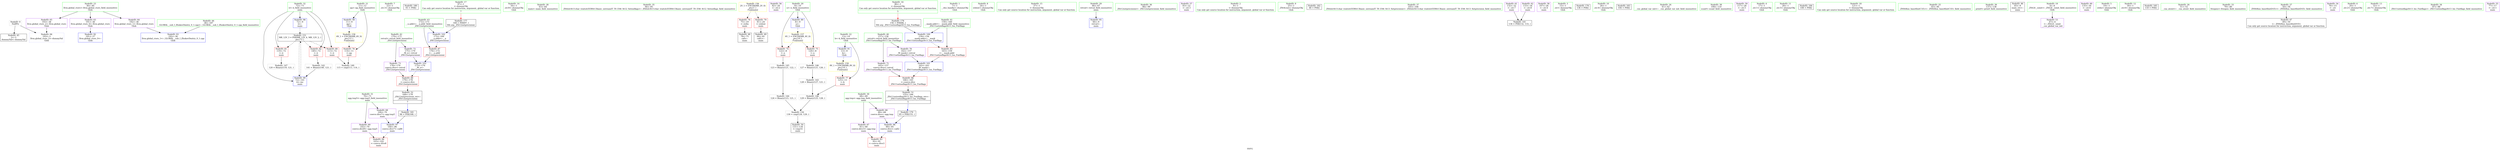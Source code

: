 digraph "SVFG" {
	label="SVFG";

	Node0x56401c3ff350 [shape=record,color=grey,label="{NodeID: 0\nNullPtr}"];
	Node0x56401c3ff350 -> Node0x56401c412460[style=solid];
	Node0x56401c3ff350 -> Node0x56401c415e30[style=solid];
	Node0x56401c415a30 [shape=record,color=blue,label="{NodeID: 90\n11\<--9\nqq\<--\nGlob }"];
	Node0x56401c415a30 -> Node0x56401c41fb80[style=dashed];
	Node0x56401c410090 [shape=record,color=green,label="{NodeID: 7\n22\<--1\n.str.3\<--dummyObj\nGlob }"];
	Node0x56401c426060 [shape=record,color=black,label="{NodeID: 180\n93 = PHI()\n}"];
	Node0x56401c4127d0 [shape=record,color=blue,label="{NodeID: 97\n100\<--96\ncoerce.dive7\<--call6\nmain\n}"];
	Node0x56401c4127d0 -> Node0x56401c415520[style=dashed];
	Node0x56401c4106e0 [shape=record,color=green,label="{NodeID: 14\n34\<--1\n.str.8\<--dummyObj\nGlob }"];
	Node0x56401c410de0 [shape=record,color=green,label="{NodeID: 21\n11\<--12\nqq\<--qq_field_insensitive\nGlob }"];
	Node0x56401c410de0 -> Node0x56401c414ea0[style=solid];
	Node0x56401c410de0 -> Node0x56401c415a30[style=solid];
	Node0x56401c4114e0 [shape=record,color=green,label="{NodeID: 28\n63\<--64\nmain\<--main_field_insensitive\n}"];
	Node0x56401c411b20 [shape=record,color=green,label="{NodeID: 35\n94\<--95\n_ZStlsIcSt11char_traitsIcEERSt13basic_ostreamIT_T0_ES6_St12_Setiosflags\<--_ZStlsIcSt11char_traitsIcEERSt13basic_ostreamIT_T0_ES6_St12_Setiosflags_field_insensitive\n}"];
	Node0x56401c4121c0 [shape=record,color=green,label="{NodeID: 42\n170\<--171\nretval\<--retval_field_insensitive\n_ZSt12setprecisioni\n}"];
	Node0x56401c4121c0 -> Node0x56401c414b60[style=solid];
	Node0x56401c4121c0 -> Node0x56401c414c30[style=solid];
	Node0x56401c413820 [shape=record,color=black,label="{NodeID: 49\n84\<--81\ncall1\<--\nmain\n}"];
	Node0x56401c413dd0 [shape=record,color=purple,label="{NodeID: 56\n82\<--20\n\<--.str.2\nmain\n}"];
	Node0x56401c41a240 [shape=record,color=grey,label="{NodeID: 146\n127 = Binary(121, 126, )\n}"];
	Node0x56401c41a240 -> Node0x56401c419dc0[style=solid];
	Node0x56401c414380 [shape=record,color=purple,label="{NodeID: 63\n191\<--36\nllvm.global_ctors_0\<--llvm.global_ctors\nGlob }"];
	Node0x56401c414380 -> Node0x56401c415c30[style=solid];
	Node0x56401c4149c0 [shape=record,color=purple,label="{NodeID: 70\n162\<--157\n_M_mask\<--retval\n_ZSt11setiosflagsSt13_Ios_Fmtflags\n}"];
	Node0x56401c4149c0 -> Node0x56401c412b10[style=solid];
	Node0x56401c414f70 [shape=record,color=red,label="{NodeID: 77\n125\<--13\n\<--k\nmain\n}"];
	Node0x56401c414f70 -> Node0x56401c41a540[style=solid];
	Node0x56401c415520 [shape=record,color=red,label="{NodeID: 84\n103\<--102\n\<--coerce.dive8\nmain\n}"];
	Node0x56401c40e4b0 [shape=record,color=green,label="{NodeID: 1\n7\<--1\n__dso_handle\<--dummyObj\nGlob }"];
	Node0x56401c415b30 [shape=record,color=blue,label="{NodeID: 91\n13\<--9\nk\<--\nGlob }"];
	Node0x56401c415b30 -> Node0x56401c41fc60[style=dashed];
	Node0x56401c410120 [shape=record,color=green,label="{NodeID: 8\n24\<--1\nstdout\<--dummyObj\nGlob }"];
	Node0x56401c426130 [shape=record,color=black,label="{NodeID: 181\n96 = PHI(168, )\n}"];
	Node0x56401c426130 -> Node0x56401c4127d0[style=solid];
	Node0x56401c4128a0 [shape=record,color=blue,label="{NodeID: 98\n72\<--9\nii\<--\nmain\n}"];
	Node0x56401c4128a0 -> Node0x56401c41e6a0[style=dashed];
	Node0x56401c4107e0 [shape=record,color=green,label="{NodeID: 15\n37\<--1\n\<--dummyObj\nCan only get source location for instruction, argument, global var or function.}"];
	Node0x56401c410ee0 [shape=record,color=green,label="{NodeID: 22\n13\<--14\nk\<--k_field_insensitive\nGlob }"];
	Node0x56401c410ee0 -> Node0x56401c414f70[style=solid];
	Node0x56401c410ee0 -> Node0x56401c415b30[style=solid];
	Node0x56401c4115e0 [shape=record,color=green,label="{NodeID: 29\n66\<--67\nretval\<--retval_field_insensitive\nmain\n}"];
	Node0x56401c4115e0 -> Node0x56401c415f30[style=solid];
	Node0x56401c411c20 [shape=record,color=green,label="{NodeID: 36\n98\<--99\n_ZSt12setprecisioni\<--_ZSt12setprecisioni_field_insensitive\n}"];
	Node0x56401c412290 [shape=record,color=green,label="{NodeID: 43\n172\<--173\n__n.addr\<--__n.addr_field_insensitive\n_ZSt12setprecisioni\n}"];
	Node0x56401c412290 -> Node0x56401c415790[style=solid];
	Node0x56401c412290 -> Node0x56401c412be0[style=solid];
	Node0x56401c4138f0 [shape=record,color=black,label="{NodeID: 50\n131\<--130\n\<--cmp14\nmain\n}"];
	Node0x56401c413ea0 [shape=record,color=purple,label="{NodeID: 57\n83\<--22\n\<--.str.3\nmain\n}"];
	Node0x56401c41a3c0 [shape=record,color=grey,label="{NodeID: 147\n120 = Binary(119, 121, )\n}"];
	Node0x56401c414480 [shape=record,color=purple,label="{NodeID: 64\n192\<--36\nllvm.global_ctors_1\<--llvm.global_ctors\nGlob }"];
	Node0x56401c414480 -> Node0x56401c415d30[style=solid];
	Node0x56401c414a90 [shape=record,color=purple,label="{NodeID: 71\n165\<--157\ncoerce.dive\<--retval\n_ZSt11setiosflagsSt13_Ios_Fmtflags\n}"];
	Node0x56401c414a90 -> Node0x56401c4156c0[style=solid];
	Node0x56401c415040 [shape=record,color=red,label="{NodeID: 78\n75\<--19\n\<--stdin\nmain\n}"];
	Node0x56401c415040 -> Node0x56401c413750[style=solid];
	Node0x56401c4155f0 [shape=record,color=red,label="{NodeID: 85\n163\<--159\n\<--__mask.addr\n_ZSt11setiosflagsSt13_Ios_Fmtflags\n}"];
	Node0x56401c4155f0 -> Node0x56401c412b10[style=solid];
	Node0x56401c40e540 [shape=record,color=green,label="{NodeID: 2\n9\<--1\n\<--dummyObj\nCan only get source location for instruction, argument, global var or function.}"];
	Node0x56401c415c30 [shape=record,color=blue,label="{NodeID: 92\n191\<--37\nllvm.global_ctors_0\<--\nGlob }"];
	Node0x56401c4101e0 [shape=record,color=green,label="{NodeID: 9\n25\<--1\n_ZSt4cout\<--dummyObj\nGlob }"];
	Node0x56401c4262a0 [shape=record,color=black,label="{NodeID: 182\n48 = PHI()\n}"];
	Node0x56401c412970 [shape=record,color=blue,label="{NodeID: 99\n72\<--141\nii\<--inc\nmain\n}"];
	Node0x56401c412970 -> Node0x56401c41e6a0[style=dashed];
	Node0x56401c4108e0 [shape=record,color=green,label="{NodeID: 16\n86\<--1\n\<--dummyObj\nCan only get source location for instruction, argument, global var or function.|{<s0>5}}"];
	Node0x56401c4108e0:s0 -> Node0x56401c424e00[style=solid,color=red];
	Node0x56401c410fe0 [shape=record,color=green,label="{NodeID: 23\n36\<--40\nllvm.global_ctors\<--llvm.global_ctors_field_insensitive\nGlob }"];
	Node0x56401c410fe0 -> Node0x56401c414380[style=solid];
	Node0x56401c410fe0 -> Node0x56401c414480[style=solid];
	Node0x56401c410fe0 -> Node0x56401c414580[style=solid];
	Node0x56401c4116b0 [shape=record,color=green,label="{NodeID: 30\n68\<--69\nagg.tmp\<--agg.tmp_field_insensitive\nmain\n}"];
	Node0x56401c4116b0 -> Node0x56401c414680[style=solid];
	Node0x56401c4116b0 -> Node0x56401c414750[style=solid];
	Node0x56401c411d20 [shape=record,color=green,label="{NodeID: 37\n105\<--106\n_ZStlsIcSt11char_traitsIcEERSt13basic_ostreamIT_T0_ES6_St13_Setprecision\<--_ZStlsIcSt11char_traitsIcEERSt13basic_ostreamIT_T0_ES6_St13_Setprecision_field_insensitive\n}"];
	Node0x56401c412360 [shape=record,color=green,label="{NodeID: 44\n38\<--187\n_GLOBAL__sub_I_ZhukovDmitry_0_1.cpp\<--_GLOBAL__sub_I_ZhukovDmitry_0_1.cpp_field_insensitive\n}"];
	Node0x56401c412360 -> Node0x56401c415d30[style=solid];
	Node0x56401c4139c0 [shape=record,color=black,label="{NodeID: 51\n155\<--166\n_ZSt11setiosflagsSt13_Ios_Fmtflags_ret\<--\n_ZSt11setiosflagsSt13_Ios_Fmtflags\n|{<s0>5}}"];
	Node0x56401c4139c0:s0 -> Node0x56401c425e30[style=solid,color=blue];
	Node0x56401c22fe40 [shape=record,color=black,label="{NodeID: 141\n134 = PHI(132, 133, )\n}"];
	Node0x56401c413f70 [shape=record,color=purple,label="{NodeID: 58\n107\<--26\n\<--.str.4\nmain\n}"];
	Node0x56401c41a540 [shape=record,color=grey,label="{NodeID: 148\n129 = Binary(125, 128, )\n}"];
	Node0x56401c41a540 -> Node0x56401c41a840[style=solid];
	Node0x56401c414580 [shape=record,color=purple,label="{NodeID: 65\n193\<--36\nllvm.global_ctors_2\<--llvm.global_ctors\nGlob }"];
	Node0x56401c414580 -> Node0x56401c415e30[style=solid];
	Node0x56401c414b60 [shape=record,color=purple,label="{NodeID: 72\n175\<--170\n_M_n\<--retval\n_ZSt12setprecisioni\n}"];
	Node0x56401c414b60 -> Node0x56401c412cb0[style=solid];
	Node0x56401c415110 [shape=record,color=red,label="{NodeID: 79\n81\<--24\n\<--stdout\nmain\n}"];
	Node0x56401c415110 -> Node0x56401c413820[style=solid];
	Node0x56401c4156c0 [shape=record,color=red,label="{NodeID: 86\n166\<--165\n\<--coerce.dive\n_ZSt11setiosflagsSt13_Ios_Fmtflags\n}"];
	Node0x56401c4156c0 -> Node0x56401c4139c0[style=solid];
	Node0x56401c40f650 [shape=record,color=green,label="{NodeID: 3\n15\<--1\n.str\<--dummyObj\nGlob }"];
	Node0x56401c425b00 [shape=record,color=black,label="{NodeID: 176\n136 = PHI()\n}"];
	Node0x56401c415d30 [shape=record,color=blue,label="{NodeID: 93\n192\<--38\nllvm.global_ctors_1\<--_GLOBAL__sub_I_ZhukovDmitry_0_1.cpp\nGlob }"];
	Node0x56401c4102e0 [shape=record,color=green,label="{NodeID: 10\n26\<--1\n.str.4\<--dummyObj\nGlob }"];
	Node0x56401c426370 [shape=record,color=black,label="{NodeID: 183\n104 = PHI()\n}"];
	Node0x56401c412a40 [shape=record,color=blue,label="{NodeID: 100\n159\<--156\n__mask.addr\<--__mask\n_ZSt11setiosflagsSt13_Ios_Fmtflags\n}"];
	Node0x56401c412a40 -> Node0x56401c4155f0[style=dashed];
	Node0x56401c4109e0 [shape=record,color=green,label="{NodeID: 17\n97\<--1\n\<--dummyObj\nCan only get source location for instruction, argument, global var or function.|{<s0>7}}"];
	Node0x56401c4109e0:s0 -> Node0x56401c425a30[style=solid,color=red];
	Node0x56401c4110e0 [shape=record,color=green,label="{NodeID: 24\n41\<--42\n__cxx_global_var_init\<--__cxx_global_var_init_field_insensitive\n}"];
	Node0x56401c411780 [shape=record,color=green,label="{NodeID: 31\n70\<--71\nagg.tmp5\<--agg.tmp5_field_insensitive\nmain\n}"];
	Node0x56401c411780 -> Node0x56401c414820[style=solid];
	Node0x56401c411780 -> Node0x56401c4148f0[style=solid];
	Node0x56401c411e20 [shape=record,color=green,label="{NodeID: 38\n109\<--110\nscanf\<--scanf_field_insensitive\n}"];
	Node0x56401c412460 [shape=record,color=black,label="{NodeID: 45\n2\<--3\ndummyVal\<--dummyVal\n}"];
	Node0x56401c413a90 [shape=record,color=black,label="{NodeID: 52\n168\<--179\n_ZSt12setprecisioni_ret\<--\n_ZSt12setprecisioni\n|{<s0>7}}"];
	Node0x56401c413a90:s0 -> Node0x56401c426130[style=solid,color=blue];
	Node0x56401c419c40 [shape=record,color=grey,label="{NodeID: 142\n141 = Binary(140, 121, )\n}"];
	Node0x56401c419c40 -> Node0x56401c412970[style=solid];
	Node0x56401c414040 [shape=record,color=purple,label="{NodeID: 59\n117\<--28\n\<--.str.5\nmain\n}"];
	Node0x56401c41a6c0 [shape=record,color=grey,label="{NodeID: 149\n115 = cmp(113, 114, )\n}"];
	Node0x56401c414680 [shape=record,color=purple,label="{NodeID: 66\n89\<--68\ncoerce.dive\<--agg.tmp\nmain\n}"];
	Node0x56401c414680 -> Node0x56401c412700[style=solid];
	Node0x56401c41f990 [shape=record,color=yellow,style=double,label="{NodeID: 156\n2V_1 = ENCHI(MR_2V_0)\npts\{1 \}\nFun[main]}"];
	Node0x56401c41f990 -> Node0x56401c415040[style=dashed];
	Node0x56401c41f990 -> Node0x56401c415110[style=dashed];
	Node0x56401c414c30 [shape=record,color=purple,label="{NodeID: 73\n178\<--170\ncoerce.dive\<--retval\n_ZSt12setprecisioni\n}"];
	Node0x56401c414c30 -> Node0x56401c415860[style=solid];
	Node0x56401c4151e0 [shape=record,color=red,label="{NodeID: 80\n113\<--72\n\<--ii\nmain\n}"];
	Node0x56401c4151e0 -> Node0x56401c41a6c0[style=solid];
	Node0x56401c415790 [shape=record,color=red,label="{NodeID: 87\n176\<--172\n\<--__n.addr\n_ZSt12setprecisioni\n}"];
	Node0x56401c415790 -> Node0x56401c412cb0[style=solid];
	Node0x56401c40f6e0 [shape=record,color=green,label="{NodeID: 4\n17\<--1\n.str.1\<--dummyObj\nGlob }"];
	Node0x56401c425a30 [shape=record,color=black,label="{NodeID: 177\n169 = PHI(97, )\n0th arg _ZSt12setprecisioni }"];
	Node0x56401c425a30 -> Node0x56401c412be0[style=solid];
	Node0x56401c415e30 [shape=record,color=blue, style = dotted,label="{NodeID: 94\n193\<--3\nllvm.global_ctors_2\<--dummyVal\nGlob }"];
	Node0x56401c4103e0 [shape=record,color=green,label="{NodeID: 11\n28\<--1\n.str.5\<--dummyObj\nGlob }"];
	Node0x56401c426440 [shape=record,color=black,label="{NodeID: 184\n108 = PHI()\n}"];
	Node0x56401c412b10 [shape=record,color=blue,label="{NodeID: 101\n162\<--163\n_M_mask\<--\n_ZSt11setiosflagsSt13_Ios_Fmtflags\n}"];
	Node0x56401c412b10 -> Node0x56401c4156c0[style=dashed];
	Node0x56401c410ae0 [shape=record,color=green,label="{NodeID: 18\n121\<--1\n\<--dummyObj\nCan only get source location for instruction, argument, global var or function.}"];
	Node0x56401c4111e0 [shape=record,color=green,label="{NodeID: 25\n45\<--46\n_ZNSt8ios_base4InitC1Ev\<--_ZNSt8ios_base4InitC1Ev_field_insensitive\n}"];
	Node0x56401c411850 [shape=record,color=green,label="{NodeID: 32\n72\<--73\nii\<--ii_field_insensitive\nmain\n}"];
	Node0x56401c411850 -> Node0x56401c4151e0[style=solid];
	Node0x56401c411850 -> Node0x56401c4152b0[style=solid];
	Node0x56401c411850 -> Node0x56401c415380[style=solid];
	Node0x56401c411850 -> Node0x56401c4128a0[style=solid];
	Node0x56401c411850 -> Node0x56401c412970[style=solid];
	Node0x56401c411f20 [shape=record,color=green,label="{NodeID: 39\n137\<--138\nprintf\<--printf_field_insensitive\n}"];
	Node0x56401c412560 [shape=record,color=black,label="{NodeID: 46\n65\<--9\nmain_ret\<--\nmain\n}"];
	Node0x56401c413b60 [shape=record,color=purple,label="{NodeID: 53\n47\<--4\n\<--_ZStL8__ioinit\n__cxx_global_var_init\n}"];
	Node0x56401c419dc0 [shape=record,color=grey,label="{NodeID: 143\n128 = Binary(127, 121, )\n}"];
	Node0x56401c419dc0 -> Node0x56401c41a540[style=solid];
	Node0x56401c414110 [shape=record,color=purple,label="{NodeID: 60\n135\<--30\n\<--.str.6\nmain\n}"];
	Node0x56401c41a840 [shape=record,color=grey,label="{NodeID: 150\n130 = cmp(124, 129, )\n}"];
	Node0x56401c41a840 -> Node0x56401c4138f0[style=solid];
	Node0x56401c414750 [shape=record,color=purple,label="{NodeID: 67\n91\<--68\ncoerce.dive3\<--agg.tmp\nmain\n}"];
	Node0x56401c414750 -> Node0x56401c415450[style=solid];
	Node0x56401c41faa0 [shape=record,color=yellow,style=double,label="{NodeID: 157\n4V_1 = ENCHI(MR_4V_0)\npts\{10 \}\nFun[main]}"];
	Node0x56401c41faa0 -> Node0x56401c414d00[style=dashed];
	Node0x56401c41faa0 -> Node0x56401c414dd0[style=dashed];
	Node0x56401c414d00 [shape=record,color=red,label="{NodeID: 74\n122\<--8\n\<--n\nmain\n}"];
	Node0x56401c414d00 -> Node0x56401c41a0c0[style=solid];
	Node0x56401c4152b0 [shape=record,color=red,label="{NodeID: 81\n119\<--72\n\<--ii\nmain\n}"];
	Node0x56401c4152b0 -> Node0x56401c41a3c0[style=solid];
	Node0x56401c415860 [shape=record,color=red,label="{NodeID: 88\n179\<--178\n\<--coerce.dive\n_ZSt12setprecisioni\n}"];
	Node0x56401c415860 -> Node0x56401c413a90[style=solid];
	Node0x56401c40f770 [shape=record,color=green,label="{NodeID: 5\n19\<--1\nstdin\<--dummyObj\nGlob }"];
	Node0x56401c424e00 [shape=record,color=black,label="{NodeID: 178\n156 = PHI(86, )\n0th arg _ZSt11setiosflagsSt13_Ios_Fmtflags }"];
	Node0x56401c424e00 -> Node0x56401c412a40[style=solid];
	Node0x56401c415f30 [shape=record,color=blue,label="{NodeID: 95\n66\<--9\nretval\<--\nmain\n}"];
	Node0x56401c4104e0 [shape=record,color=green,label="{NodeID: 12\n30\<--1\n.str.6\<--dummyObj\nGlob }"];
	Node0x56401c426510 [shape=record,color=black,label="{NodeID: 185\n118 = PHI()\n}"];
	Node0x56401c412be0 [shape=record,color=blue,label="{NodeID: 102\n172\<--169\n__n.addr\<--__n\n_ZSt12setprecisioni\n}"];
	Node0x56401c412be0 -> Node0x56401c415790[style=dashed];
	Node0x56401c410be0 [shape=record,color=green,label="{NodeID: 19\n4\<--6\n_ZStL8__ioinit\<--_ZStL8__ioinit_field_insensitive\nGlob }"];
	Node0x56401c410be0 -> Node0x56401c413b60[style=solid];
	Node0x56401c4112e0 [shape=record,color=green,label="{NodeID: 26\n51\<--52\n__cxa_atexit\<--__cxa_atexit_field_insensitive\n}"];
	Node0x56401c411920 [shape=record,color=green,label="{NodeID: 33\n79\<--80\nfreopen\<--freopen_field_insensitive\n}"];
	Node0x56401c412020 [shape=record,color=green,label="{NodeID: 40\n157\<--158\nretval\<--retval_field_insensitive\n_ZSt11setiosflagsSt13_Ios_Fmtflags\n}"];
	Node0x56401c412020 -> Node0x56401c4149c0[style=solid];
	Node0x56401c412020 -> Node0x56401c414a90[style=solid];
	Node0x56401c412630 [shape=record,color=black,label="{NodeID: 47\n49\<--50\n\<--_ZNSt8ios_base4InitD1Ev\nCan only get source location for instruction, argument, global var or function.}"];
	Node0x56401c413c30 [shape=record,color=purple,label="{NodeID: 54\n76\<--15\n\<--.str\nmain\n}"];
	Node0x56401c419f40 [shape=record,color=grey,label="{NodeID: 144\n124 = Binary(123, 121, )\n}"];
	Node0x56401c419f40 -> Node0x56401c41a840[style=solid];
	Node0x56401c4141e0 [shape=record,color=purple,label="{NodeID: 61\n132\<--32\n\<--.str.7\nmain\n}"];
	Node0x56401c4141e0 -> Node0x56401c22fe40[style=solid];
	Node0x56401c41e6a0 [shape=record,color=black,label="{NodeID: 151\nMR_12V_3 = PHI(MR_12V_4, MR_12V_2, )\npts\{73 \}\n}"];
	Node0x56401c41e6a0 -> Node0x56401c4151e0[style=dashed];
	Node0x56401c41e6a0 -> Node0x56401c4152b0[style=dashed];
	Node0x56401c41e6a0 -> Node0x56401c415380[style=dashed];
	Node0x56401c41e6a0 -> Node0x56401c412970[style=dashed];
	Node0x56401c414820 [shape=record,color=purple,label="{NodeID: 68\n100\<--70\ncoerce.dive7\<--agg.tmp5\nmain\n}"];
	Node0x56401c414820 -> Node0x56401c4127d0[style=solid];
	Node0x56401c41fb80 [shape=record,color=yellow,style=double,label="{NodeID: 158\n6V_1 = ENCHI(MR_6V_0)\npts\{12 \}\nFun[main]}"];
	Node0x56401c41fb80 -> Node0x56401c414ea0[style=dashed];
	Node0x56401c414dd0 [shape=record,color=red,label="{NodeID: 75\n126\<--8\n\<--n\nmain\n}"];
	Node0x56401c414dd0 -> Node0x56401c41a240[style=solid];
	Node0x56401c415380 [shape=record,color=red,label="{NodeID: 82\n140\<--72\n\<--ii\nmain\n}"];
	Node0x56401c415380 -> Node0x56401c419c40[style=solid];
	Node0x56401c415930 [shape=record,color=blue,label="{NodeID: 89\n8\<--9\nn\<--\nGlob }"];
	Node0x56401c415930 -> Node0x56401c41faa0[style=dashed];
	Node0x56401c410000 [shape=record,color=green,label="{NodeID: 6\n20\<--1\n.str.2\<--dummyObj\nGlob }"];
	Node0x56401c425e30 [shape=record,color=black,label="{NodeID: 179\n85 = PHI(155, )\n}"];
	Node0x56401c425e30 -> Node0x56401c412700[style=solid];
	Node0x56401c412700 [shape=record,color=blue,label="{NodeID: 96\n89\<--85\ncoerce.dive\<--call2\nmain\n}"];
	Node0x56401c412700 -> Node0x56401c415450[style=dashed];
	Node0x56401c4105e0 [shape=record,color=green,label="{NodeID: 13\n32\<--1\n.str.7\<--dummyObj\nGlob }"];
	Node0x56401c412cb0 [shape=record,color=blue,label="{NodeID: 103\n175\<--176\n_M_n\<--\n_ZSt12setprecisioni\n}"];
	Node0x56401c412cb0 -> Node0x56401c415860[style=dashed];
	Node0x56401c410ce0 [shape=record,color=green,label="{NodeID: 20\n8\<--10\nn\<--n_field_insensitive\nGlob }"];
	Node0x56401c410ce0 -> Node0x56401c414d00[style=solid];
	Node0x56401c410ce0 -> Node0x56401c414dd0[style=solid];
	Node0x56401c410ce0 -> Node0x56401c415930[style=solid];
	Node0x56401c4113e0 [shape=record,color=green,label="{NodeID: 27\n50\<--56\n_ZNSt8ios_base4InitD1Ev\<--_ZNSt8ios_base4InitD1Ev_field_insensitive\n}"];
	Node0x56401c4113e0 -> Node0x56401c412630[style=solid];
	Node0x56401c411a20 [shape=record,color=green,label="{NodeID: 34\n87\<--88\n_ZSt11setiosflagsSt13_Ios_Fmtflags\<--_ZSt11setiosflagsSt13_Ios_Fmtflags_field_insensitive\n}"];
	Node0x56401c4120f0 [shape=record,color=green,label="{NodeID: 41\n159\<--160\n__mask.addr\<--__mask.addr_field_insensitive\n_ZSt11setiosflagsSt13_Ios_Fmtflags\n}"];
	Node0x56401c4120f0 -> Node0x56401c4155f0[style=solid];
	Node0x56401c4120f0 -> Node0x56401c412a40[style=solid];
	Node0x56401c413750 [shape=record,color=black,label="{NodeID: 48\n78\<--75\ncall\<--\nmain\n}"];
	Node0x56401c413d00 [shape=record,color=purple,label="{NodeID: 55\n77\<--17\n\<--.str.1\nmain\n}"];
	Node0x56401c41a0c0 [shape=record,color=grey,label="{NodeID: 145\n123 = Binary(121, 122, )\n}"];
	Node0x56401c41a0c0 -> Node0x56401c419f40[style=solid];
	Node0x56401c4142b0 [shape=record,color=purple,label="{NodeID: 62\n133\<--34\n\<--.str.8\nmain\n}"];
	Node0x56401c4142b0 -> Node0x56401c22fe40[style=solid];
	Node0x56401c4148f0 [shape=record,color=purple,label="{NodeID: 69\n102\<--70\ncoerce.dive8\<--agg.tmp5\nmain\n}"];
	Node0x56401c4148f0 -> Node0x56401c415520[style=solid];
	Node0x56401c41fc60 [shape=record,color=yellow,style=double,label="{NodeID: 159\n8V_1 = ENCHI(MR_8V_0)\npts\{14 \}\nFun[main]}"];
	Node0x56401c41fc60 -> Node0x56401c414f70[style=dashed];
	Node0x56401c414ea0 [shape=record,color=red,label="{NodeID: 76\n114\<--11\n\<--qq\nmain\n}"];
	Node0x56401c414ea0 -> Node0x56401c41a6c0[style=solid];
	Node0x56401c415450 [shape=record,color=red,label="{NodeID: 83\n92\<--91\n\<--coerce.dive3\nmain\n}"];
}
